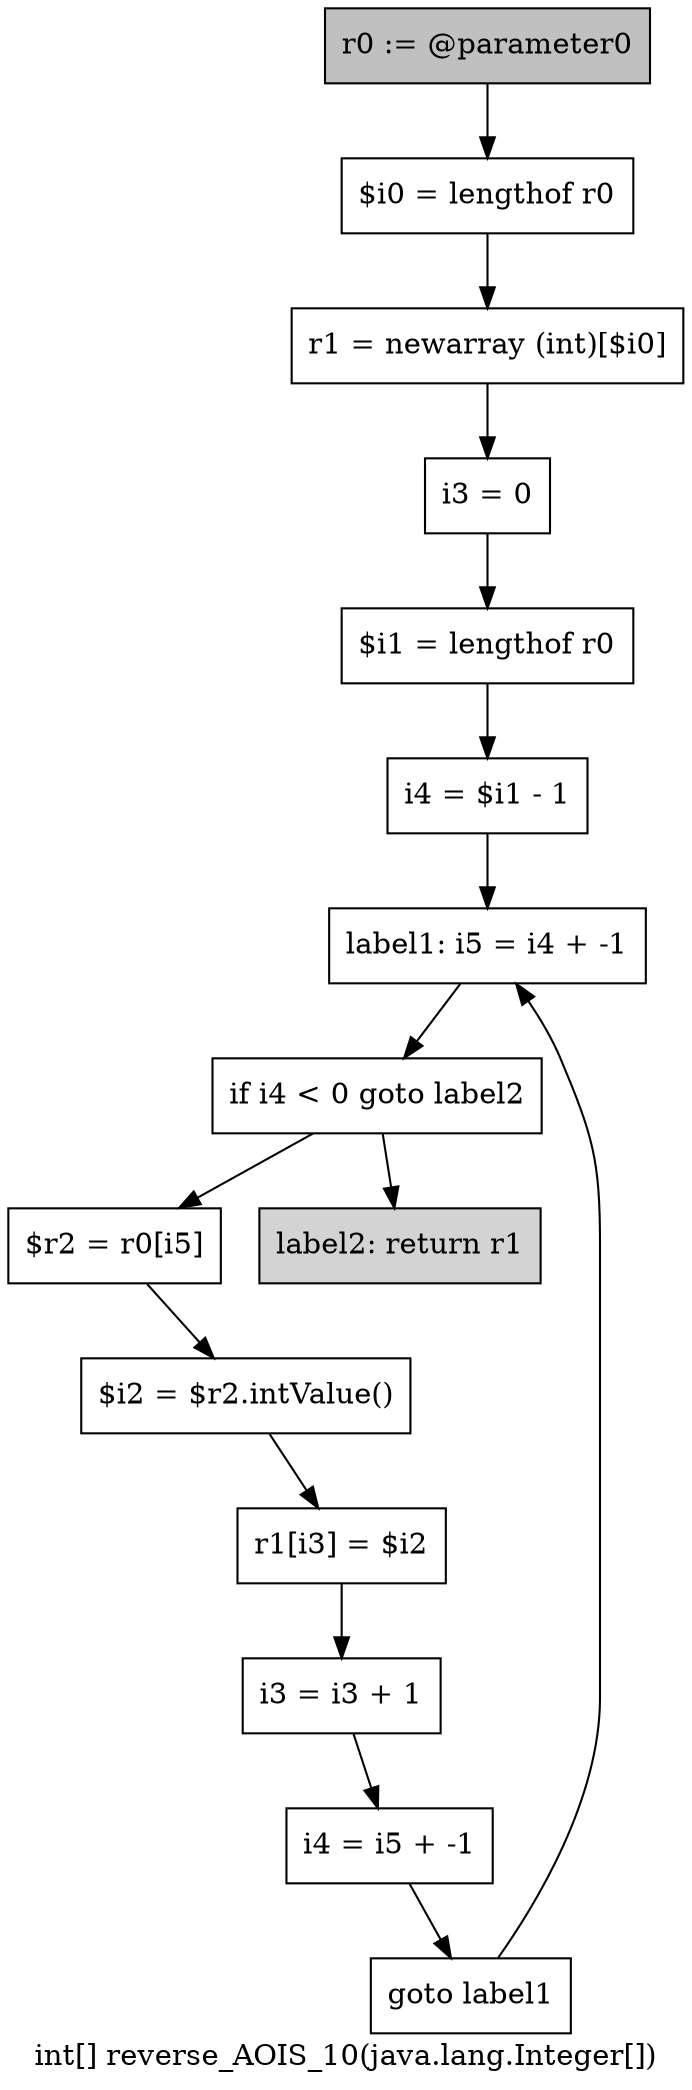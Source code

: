 digraph "int[] reverse_AOIS_10(java.lang.Integer[])" {
    label="int[] reverse_AOIS_10(java.lang.Integer[])";
    node [shape=box];
    "0" [style=filled,fillcolor=gray,label="r0 := @parameter0",];
    "1" [label="$i0 = lengthof r0",];
    "0"->"1";
    "2" [label="r1 = newarray (int)[$i0]",];
    "1"->"2";
    "3" [label="i3 = 0",];
    "2"->"3";
    "4" [label="$i1 = lengthof r0",];
    "3"->"4";
    "5" [label="i4 = $i1 - 1",];
    "4"->"5";
    "6" [label="label1: i5 = i4 + -1",];
    "5"->"6";
    "7" [label="if i4 < 0 goto label2",];
    "6"->"7";
    "8" [label="$r2 = r0[i5]",];
    "7"->"8";
    "14" [style=filled,fillcolor=lightgray,label="label2: return r1",];
    "7"->"14";
    "9" [label="$i2 = $r2.intValue()",];
    "8"->"9";
    "10" [label="r1[i3] = $i2",];
    "9"->"10";
    "11" [label="i3 = i3 + 1",];
    "10"->"11";
    "12" [label="i4 = i5 + -1",];
    "11"->"12";
    "13" [label="goto label1",];
    "12"->"13";
    "13"->"6";
}
